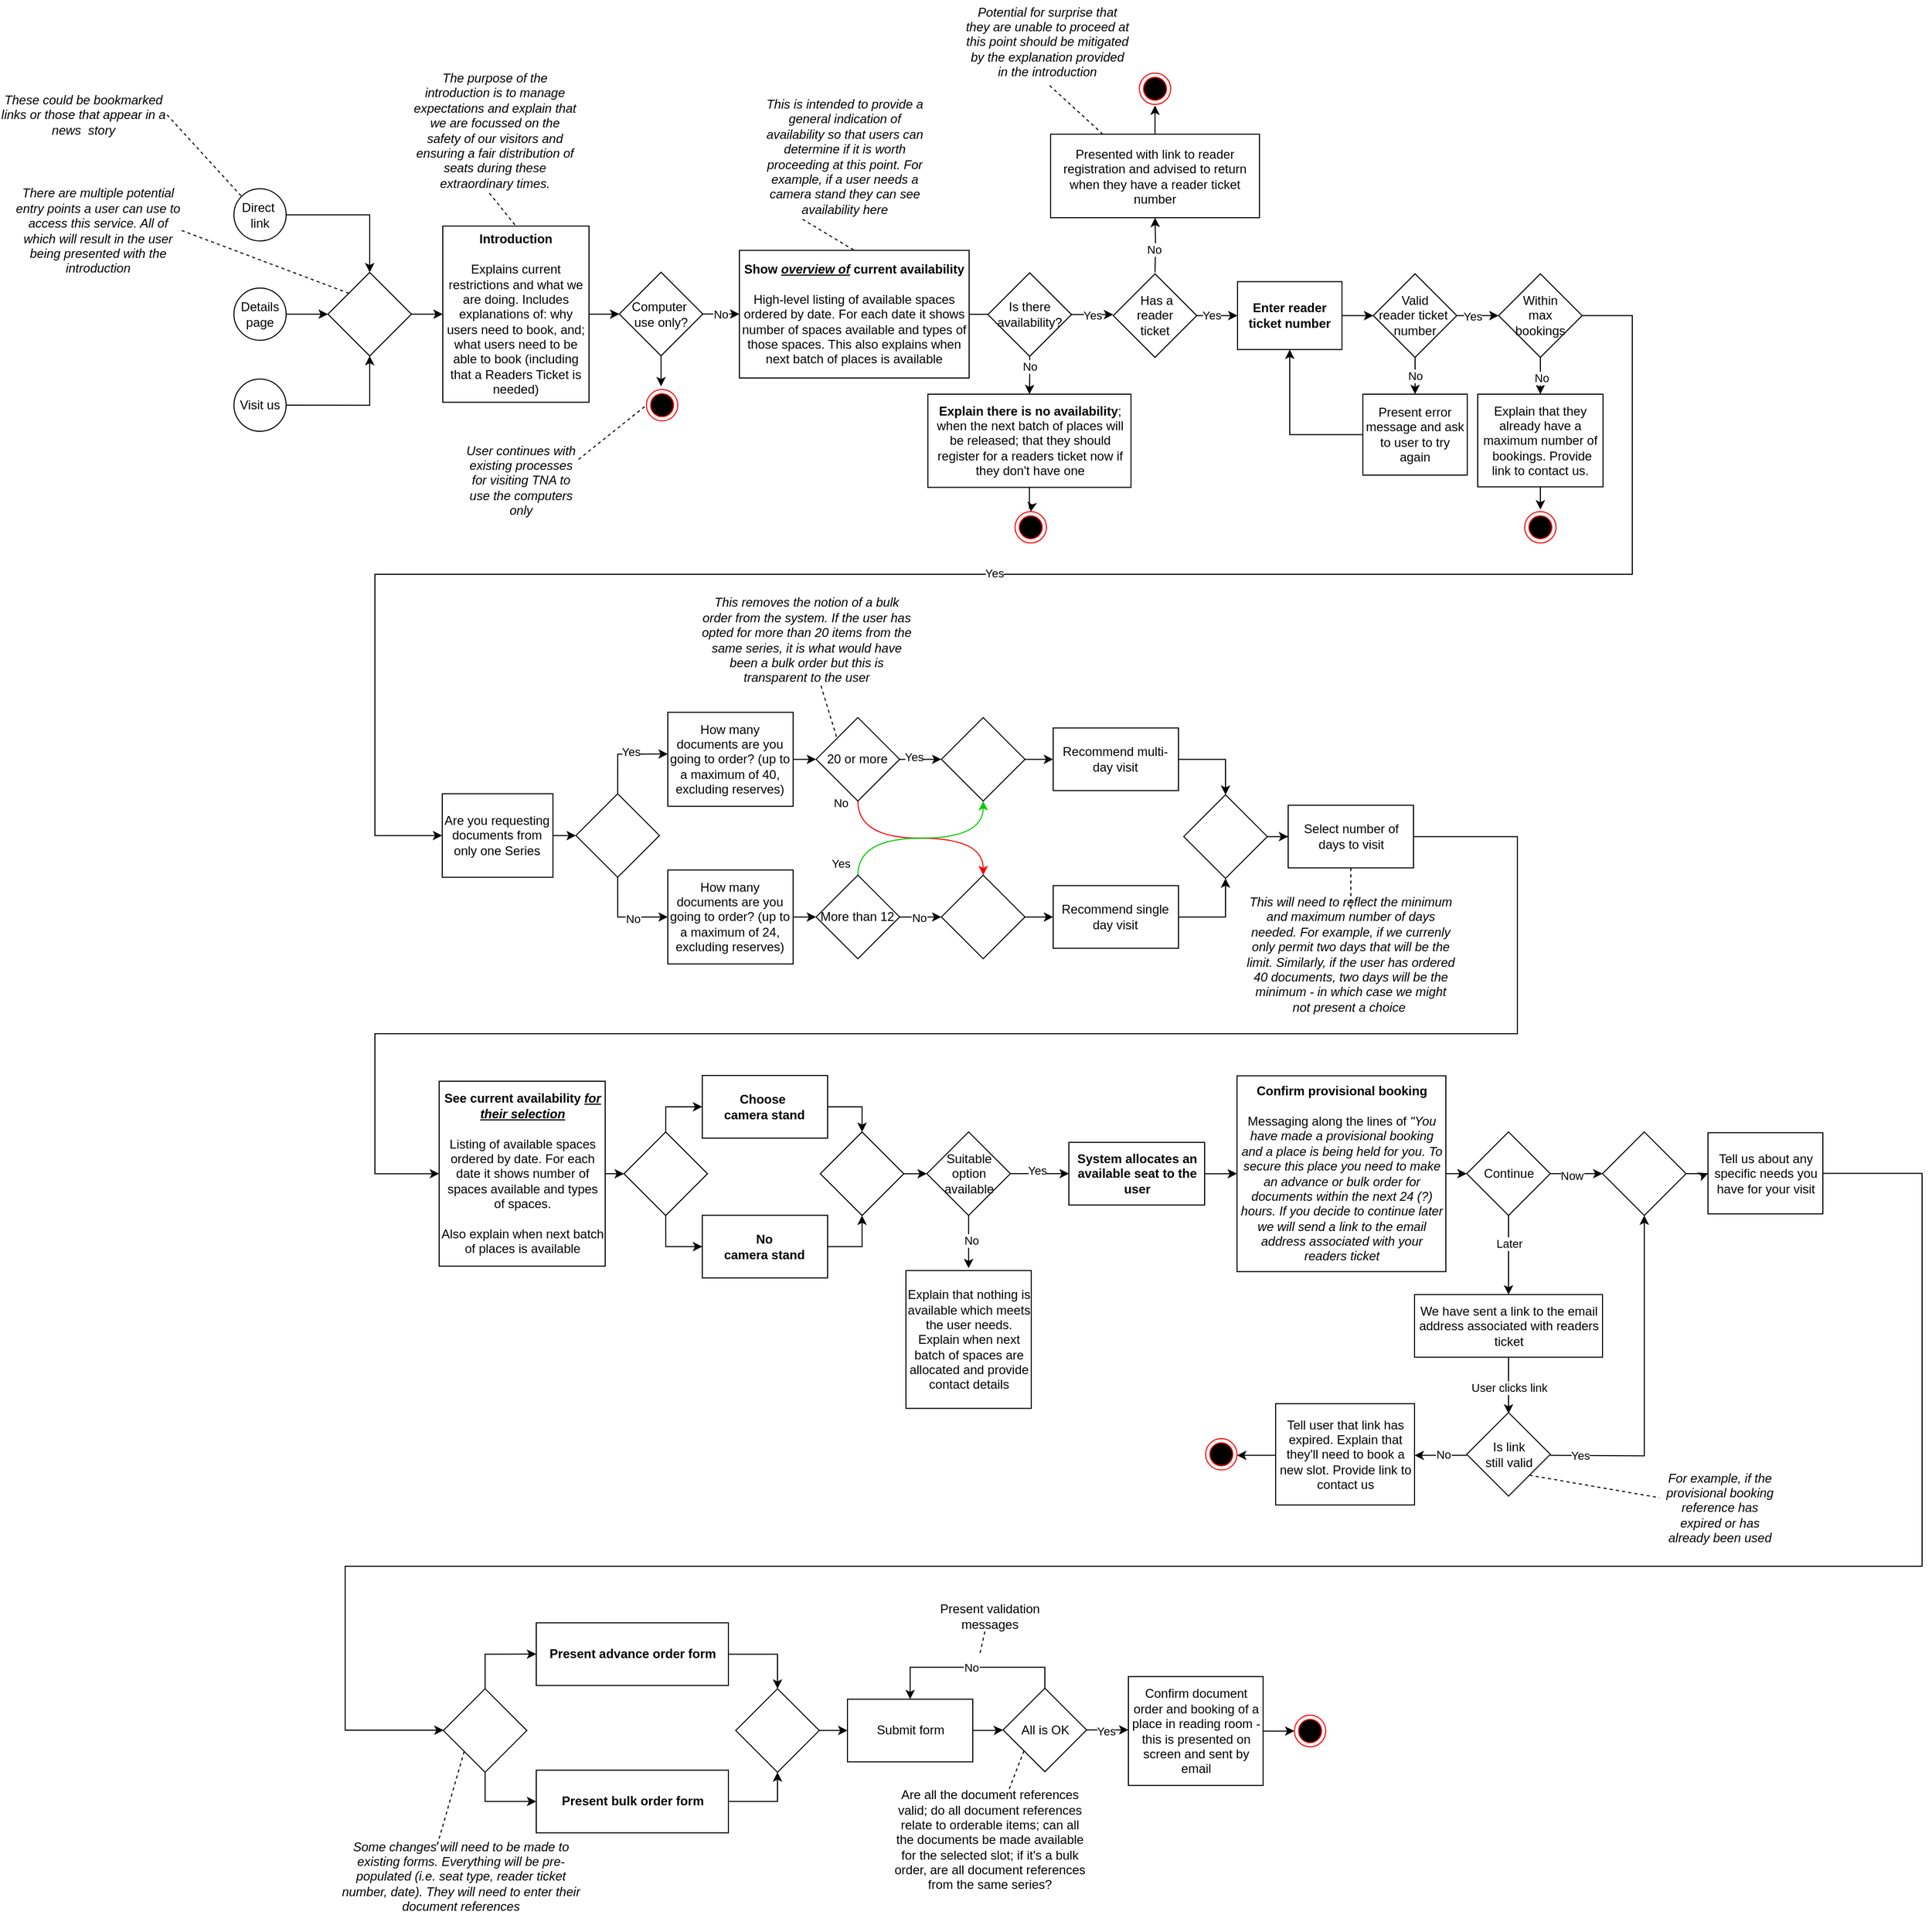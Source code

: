 <mxfile version="13.10.6" type="device"><diagram id="C5RBs43oDa-KdzZeNtuy" name="Page-1"><mxGraphModel dx="1186" dy="623" grid="1" gridSize="10" guides="1" tooltips="1" connect="1" arrows="1" fold="1" page="1" pageScale="1" pageWidth="2336" pageHeight="1654" math="0" shadow="0"><root><mxCell id="WIyWlLk6GJQsqaUBKTNV-0"/><mxCell id="WIyWlLk6GJQsqaUBKTNV-1" parent="WIyWlLk6GJQsqaUBKTNV-0"/><mxCell id="Pv4lNV5exSS6TzRHOV7--2" value="" style="edgeStyle=orthogonalEdgeStyle;rounded=0;orthogonalLoop=1;jettySize=auto;html=1;exitX=1;exitY=0.5;exitDx=0;exitDy=0;" parent="WIyWlLk6GJQsqaUBKTNV-1" source="Pv4lNV5exSS6TzRHOV7--6" target="Pv4lNV5exSS6TzRHOV7--1" edge="1"><mxGeometry relative="1" as="geometry"/></mxCell><mxCell id="9VEDXULKDJzCC7xk2Kkp-64" value="Details page" style="ellipse;whiteSpace=wrap;html=1;aspect=fixed;" parent="WIyWlLk6GJQsqaUBKTNV-1" vertex="1"><mxGeometry x="515" y="955.88" width="50" height="50" as="geometry"/></mxCell><mxCell id="9VEDXULKDJzCC7xk2Kkp-65" value="&lt;b&gt;Introduction&lt;/b&gt;&lt;br&gt;&lt;br&gt;Explains current restrictions and what we are doing. Includes explanations of: why users need to book, and; what users need to be able to book (including that a Readers Ticket is needed)" style="whiteSpace=wrap;html=1;" parent="WIyWlLk6GJQsqaUBKTNV-1" vertex="1"><mxGeometry x="715" y="896.5" width="140" height="168.75" as="geometry"/></mxCell><mxCell id="9VEDXULKDJzCC7xk2Kkp-70" value="Yes" style="edgeStyle=orthogonalEdgeStyle;rounded=0;orthogonalLoop=1;jettySize=auto;html=1;entryX=0;entryY=0.5;entryDx=0;entryDy=0;exitX=1;exitY=0.5;exitDx=0;exitDy=0;" parent="WIyWlLk6GJQsqaUBKTNV-1" source="GU-IA4SJldnI9iwnD4aR-22" edge="1"><mxGeometry relative="1" as="geometry"><mxPoint x="1323" y="981.25" as="sourcePoint"/><mxPoint x="1357" y="981.25" as="targetPoint"/></mxGeometry></mxCell><mxCell id="GU-IA4SJldnI9iwnD4aR-23" value="" style="edgeStyle=orthogonalEdgeStyle;rounded=0;orthogonalLoop=1;jettySize=auto;html=1;" parent="WIyWlLk6GJQsqaUBKTNV-1" source="9VEDXULKDJzCC7xk2Kkp-67" target="GU-IA4SJldnI9iwnD4aR-22" edge="1"><mxGeometry relative="1" as="geometry"/></mxCell><mxCell id="9VEDXULKDJzCC7xk2Kkp-67" value="&lt;b&gt;Show&amp;nbsp;&lt;i&gt;&lt;u&gt;overview of&lt;/u&gt;&lt;/i&gt;&amp;nbsp;current availability&lt;/b&gt;&lt;br&gt;&lt;br&gt;High-level listing of available spaces ordered by date. For each date it shows number of spaces available and types of those spaces. This also explains when next batch of places is available" style="whiteSpace=wrap;html=1;" parent="WIyWlLk6GJQsqaUBKTNV-1" vertex="1"><mxGeometry x="999" y="919.75" width="220" height="122.25" as="geometry"/></mxCell><mxCell id="9VEDXULKDJzCC7xk2Kkp-85" value="" style="edgeStyle=orthogonalEdgeStyle;rounded=0;orthogonalLoop=1;jettySize=auto;html=1;exitX=1;exitY=0.5;exitDx=0;exitDy=0;entryX=0;entryY=0.5;entryDx=0;entryDy=0;" parent="WIyWlLk6GJQsqaUBKTNV-1" source="9VEDXULKDJzCC7xk2Kkp-71" target="9VEDXULKDJzCC7xk2Kkp-154" edge="1"><mxGeometry relative="1" as="geometry"><mxPoint x="1576" y="881" as="targetPoint"/><Array as="points"/></mxGeometry></mxCell><mxCell id="9VEDXULKDJzCC7xk2Kkp-71" value="&lt;b&gt;Enter reader ticket number&lt;/b&gt;" style="whiteSpace=wrap;html=1;" parent="WIyWlLk6GJQsqaUBKTNV-1" vertex="1"><mxGeometry x="1476" y="949.75" width="100" height="65" as="geometry"/></mxCell><mxCell id="9VEDXULKDJzCC7xk2Kkp-83" value="" style="edgeStyle=orthogonalEdgeStyle;rounded=0;orthogonalLoop=1;jettySize=auto;html=1;" parent="WIyWlLk6GJQsqaUBKTNV-1" source="9VEDXULKDJzCC7xk2Kkp-78" target="9VEDXULKDJzCC7xk2Kkp-71" edge="1"><mxGeometry relative="1" as="geometry"/></mxCell><mxCell id="9VEDXULKDJzCC7xk2Kkp-90" value="Yes" style="edgeLabel;html=1;align=center;verticalAlign=middle;resizable=0;points=[];" parent="9VEDXULKDJzCC7xk2Kkp-83" vertex="1" connectable="0"><mxGeometry x="-0.335" y="1" relative="1" as="geometry"><mxPoint as="offset"/></mxGeometry></mxCell><mxCell id="9VEDXULKDJzCC7xk2Kkp-137" style="edgeStyle=orthogonalEdgeStyle;rounded=0;orthogonalLoop=1;jettySize=auto;html=1;" parent="WIyWlLk6GJQsqaUBKTNV-1" target="9VEDXULKDJzCC7xk2Kkp-80" edge="1"><mxGeometry relative="1" as="geometry"><mxPoint x="1397" y="941" as="sourcePoint"/></mxGeometry></mxCell><mxCell id="9VEDXULKDJzCC7xk2Kkp-161" value="No" style="edgeLabel;html=1;align=center;verticalAlign=middle;resizable=0;points=[];" parent="9VEDXULKDJzCC7xk2Kkp-137" vertex="1" connectable="0"><mxGeometry x="-0.176" y="2" relative="1" as="geometry"><mxPoint as="offset"/></mxGeometry></mxCell><mxCell id="9VEDXULKDJzCC7xk2Kkp-78" value="&amp;nbsp;Has a &lt;br&gt;reader &lt;br&gt;ticket" style="rhombus;whiteSpace=wrap;html=1;" parent="WIyWlLk6GJQsqaUBKTNV-1" vertex="1"><mxGeometry x="1357" y="942.25" width="80" height="80" as="geometry"/></mxCell><mxCell id="9VEDXULKDJzCC7xk2Kkp-139" value="" style="edgeStyle=orthogonalEdgeStyle;rounded=0;orthogonalLoop=1;jettySize=auto;html=1;" parent="WIyWlLk6GJQsqaUBKTNV-1" source="9VEDXULKDJzCC7xk2Kkp-80" edge="1"><mxGeometry relative="1" as="geometry"><mxPoint x="1397" y="781" as="targetPoint"/></mxGeometry></mxCell><mxCell id="9VEDXULKDJzCC7xk2Kkp-80" value="Presented with link to reader registration and advised to return when they have a reader ticket number" style="whiteSpace=wrap;html=1;" parent="WIyWlLk6GJQsqaUBKTNV-1" vertex="1"><mxGeometry x="1297" y="808.5" width="200" height="80" as="geometry"/></mxCell><mxCell id="9VEDXULKDJzCC7xk2Kkp-92" value="" style="edgeStyle=orthogonalEdgeStyle;rounded=0;orthogonalLoop=1;jettySize=auto;html=1;" parent="WIyWlLk6GJQsqaUBKTNV-1" source="9VEDXULKDJzCC7xk2Kkp-84" target="9VEDXULKDJzCC7xk2Kkp-91" edge="1"><mxGeometry relative="1" as="geometry"/></mxCell><mxCell id="9VEDXULKDJzCC7xk2Kkp-84" value="&lt;b&gt;Confirm provisional booking&lt;/b&gt;&lt;br&gt;&lt;br&gt;Messaging along the lines of&amp;nbsp;&lt;i&gt;&quot;You have made a provisional booking and a place is being held for you. To secure this place you need to make an advance or bulk order for documents within the next 24 (?) hours. If you decide to continue later we will send a link to the email address associated with your readers ticket&lt;br&gt;&lt;/i&gt;" style="whiteSpace=wrap;html=1;" parent="WIyWlLk6GJQsqaUBKTNV-1" vertex="1"><mxGeometry x="1475.5" y="1710.31" width="200" height="187.5" as="geometry"/></mxCell><mxCell id="9VEDXULKDJzCC7xk2Kkp-94" value="" style="edgeStyle=orthogonalEdgeStyle;rounded=0;orthogonalLoop=1;jettySize=auto;html=1;" parent="WIyWlLk6GJQsqaUBKTNV-1" source="9VEDXULKDJzCC7xk2Kkp-91" target="9VEDXULKDJzCC7xk2Kkp-93" edge="1"><mxGeometry relative="1" as="geometry"/></mxCell><mxCell id="9VEDXULKDJzCC7xk2Kkp-95" value="Later" style="edgeLabel;html=1;align=center;verticalAlign=middle;resizable=0;points=[];" parent="9VEDXULKDJzCC7xk2Kkp-94" vertex="1" connectable="0"><mxGeometry x="-0.296" y="3" relative="1" as="geometry"><mxPoint x="-3" as="offset"/></mxGeometry></mxCell><mxCell id="9VEDXULKDJzCC7xk2Kkp-116" value="" style="edgeStyle=orthogonalEdgeStyle;rounded=0;orthogonalLoop=1;jettySize=auto;html=1;" parent="WIyWlLk6GJQsqaUBKTNV-1" source="9VEDXULKDJzCC7xk2Kkp-91" target="9VEDXULKDJzCC7xk2Kkp-115" edge="1"><mxGeometry relative="1" as="geometry"/></mxCell><mxCell id="9VEDXULKDJzCC7xk2Kkp-117" value="Now" style="edgeLabel;html=1;align=center;verticalAlign=middle;resizable=0;points=[];" parent="9VEDXULKDJzCC7xk2Kkp-116" vertex="1" connectable="0"><mxGeometry x="-0.347" y="-2" relative="1" as="geometry"><mxPoint x="4" y="-0.25" as="offset"/></mxGeometry></mxCell><mxCell id="9VEDXULKDJzCC7xk2Kkp-91" value="Continue" style="rhombus;whiteSpace=wrap;html=1;" parent="WIyWlLk6GJQsqaUBKTNV-1" vertex="1"><mxGeometry x="1695.5" y="1764.06" width="80" height="80" as="geometry"/></mxCell><mxCell id="9VEDXULKDJzCC7xk2Kkp-120" value="" style="edgeStyle=orthogonalEdgeStyle;rounded=0;orthogonalLoop=1;jettySize=auto;html=1;entryX=0.5;entryY=0;entryDx=0;entryDy=0;" parent="WIyWlLk6GJQsqaUBKTNV-1" source="9VEDXULKDJzCC7xk2Kkp-93" edge="1"><mxGeometry relative="1" as="geometry"><mxPoint x="1735.5" y="2033.81" as="targetPoint"/></mxGeometry></mxCell><mxCell id="GU-IA4SJldnI9iwnD4aR-41" value="User clicks link" style="edgeLabel;html=1;align=center;verticalAlign=middle;resizable=0;points=[];" parent="9VEDXULKDJzCC7xk2Kkp-120" vertex="1" connectable="0"><mxGeometry x="0.074" relative="1" as="geometry"><mxPoint as="offset"/></mxGeometry></mxCell><mxCell id="9VEDXULKDJzCC7xk2Kkp-93" value="We have sent a link to the email address associated with readers ticket" style="whiteSpace=wrap;html=1;" parent="WIyWlLk6GJQsqaUBKTNV-1" vertex="1"><mxGeometry x="1645.5" y="1919.81" width="180" height="60" as="geometry"/></mxCell><mxCell id="GEuXn63APs-7WUl8CCiL-47" value="" style="edgeStyle=orthogonalEdgeStyle;rounded=0;orthogonalLoop=1;jettySize=auto;html=1;" parent="WIyWlLk6GJQsqaUBKTNV-1" source="9VEDXULKDJzCC7xk2Kkp-98" target="GEuXn63APs-7WUl8CCiL-46" edge="1"><mxGeometry relative="1" as="geometry"/></mxCell><mxCell id="9VEDXULKDJzCC7xk2Kkp-98" value="&lt;b&gt;Present advance order form&lt;/b&gt;" style="whiteSpace=wrap;html=1;" parent="WIyWlLk6GJQsqaUBKTNV-1" vertex="1"><mxGeometry x="804.5" y="2234.18" width="184" height="60" as="geometry"/></mxCell><mxCell id="9VEDXULKDJzCC7xk2Kkp-108" value="" style="edgeStyle=orthogonalEdgeStyle;rounded=0;orthogonalLoop=1;jettySize=auto;html=1;" parent="WIyWlLk6GJQsqaUBKTNV-1" source="9VEDXULKDJzCC7xk2Kkp-105" target="9VEDXULKDJzCC7xk2Kkp-107" edge="1"><mxGeometry relative="1" as="geometry"/></mxCell><mxCell id="9VEDXULKDJzCC7xk2Kkp-109" value="No" style="edgeLabel;html=1;align=center;verticalAlign=middle;resizable=0;points=[];" parent="9VEDXULKDJzCC7xk2Kkp-108" vertex="1" connectable="0"><mxGeometry x="-0.075" y="-1" relative="1" as="geometry"><mxPoint as="offset"/></mxGeometry></mxCell><mxCell id="GEuXn63APs-7WUl8CCiL-1" value="" style="edgeStyle=orthogonalEdgeStyle;rounded=0;orthogonalLoop=1;jettySize=auto;html=1;entryX=0;entryY=0.5;entryDx=0;entryDy=0;" parent="WIyWlLk6GJQsqaUBKTNV-1" source="9VEDXULKDJzCC7xk2Kkp-105" target="2PB9xl4Rh8aiY69Sa4ey-4" edge="1"><mxGeometry relative="1" as="geometry"><mxPoint x="604" y="1360" as="targetPoint"/><Array as="points"><mxPoint x="1854" y="982"/><mxPoint x="1854" y="1230"/><mxPoint x="650" y="1230"/><mxPoint x="650" y="1480"/></Array></mxGeometry></mxCell><mxCell id="GEuXn63APs-7WUl8CCiL-2" value="Yes" style="edgeLabel;html=1;align=center;verticalAlign=middle;resizable=0;points=[];" parent="GEuXn63APs-7WUl8CCiL-1" vertex="1" connectable="0"><mxGeometry y="-1" relative="1" as="geometry"><mxPoint as="offset"/></mxGeometry></mxCell><mxCell id="9VEDXULKDJzCC7xk2Kkp-105" value="Within&lt;br&gt;max&lt;br&gt;bookings" style="rhombus;whiteSpace=wrap;html=1;" parent="WIyWlLk6GJQsqaUBKTNV-1" vertex="1"><mxGeometry x="1726" y="942.25" width="80" height="80" as="geometry"/></mxCell><mxCell id="9VEDXULKDJzCC7xk2Kkp-141" value="" style="edgeStyle=orthogonalEdgeStyle;rounded=0;orthogonalLoop=1;jettySize=auto;html=1;" parent="WIyWlLk6GJQsqaUBKTNV-1" source="9VEDXULKDJzCC7xk2Kkp-107" edge="1"><mxGeometry relative="1" as="geometry"><mxPoint x="1766" y="1168" as="targetPoint"/></mxGeometry></mxCell><mxCell id="9VEDXULKDJzCC7xk2Kkp-107" value="Explain that they already have a maximum number of &amp;nbsp;bookings. Provide link to contact us." style="whiteSpace=wrap;html=1;" parent="WIyWlLk6GJQsqaUBKTNV-1" vertex="1"><mxGeometry x="1706" y="1057.5" width="120" height="88.75" as="geometry"/></mxCell><mxCell id="9VEDXULKDJzCC7xk2Kkp-111" value="Some changes will need to be made to existing forms. Everything will be pre-populated (i.e. seat type, reader ticket number, date). They will need to enter their document references" style="text;html=1;strokeColor=none;fillColor=none;align=center;verticalAlign=middle;whiteSpace=wrap;rounded=0;fontStyle=2" parent="WIyWlLk6GJQsqaUBKTNV-1" vertex="1"><mxGeometry x="616" y="2450" width="233" height="53.19" as="geometry"/></mxCell><mxCell id="GEuXn63APs-7WUl8CCiL-39" value="" style="edgeStyle=orthogonalEdgeStyle;rounded=0;orthogonalLoop=1;jettySize=auto;html=1;exitX=1;exitY=0.5;exitDx=0;exitDy=0;" parent="WIyWlLk6GJQsqaUBKTNV-1" source="9VEDXULKDJzCC7xk2Kkp-115" target="V4-3YmDcJHGp5NwwTPGD-53" edge="1"><mxGeometry relative="1" as="geometry"><mxPoint x="1896.5" y="1710" as="targetPoint"/></mxGeometry></mxCell><mxCell id="9VEDXULKDJzCC7xk2Kkp-115" value="" style="rhombus;whiteSpace=wrap;html=1;" parent="WIyWlLk6GJQsqaUBKTNV-1" vertex="1"><mxGeometry x="1825.5" y="1764.06" width="80" height="80" as="geometry"/></mxCell><mxCell id="9VEDXULKDJzCC7xk2Kkp-124" value="" style="edgeStyle=orthogonalEdgeStyle;rounded=0;orthogonalLoop=1;jettySize=auto;html=1;" parent="WIyWlLk6GJQsqaUBKTNV-1" edge="1"><mxGeometry relative="1" as="geometry"><mxPoint x="1695.5" y="2073.81" as="sourcePoint"/><mxPoint x="1645.5" y="2073.81" as="targetPoint"/></mxGeometry></mxCell><mxCell id="9VEDXULKDJzCC7xk2Kkp-127" value="No" style="edgeLabel;html=1;align=center;verticalAlign=middle;resizable=0;points=[];" parent="9VEDXULKDJzCC7xk2Kkp-124" vertex="1" connectable="0"><mxGeometry x="-0.104" y="-1" relative="1" as="geometry"><mxPoint as="offset"/></mxGeometry></mxCell><mxCell id="9VEDXULKDJzCC7xk2Kkp-126" value="" style="edgeStyle=orthogonalEdgeStyle;rounded=0;orthogonalLoop=1;jettySize=auto;html=1;" parent="WIyWlLk6GJQsqaUBKTNV-1" target="9VEDXULKDJzCC7xk2Kkp-115" edge="1"><mxGeometry relative="1" as="geometry"><mxPoint x="1895.5" y="1977.81" as="targetPoint"/><mxPoint x="1775.477" y="2073.787" as="sourcePoint"/></mxGeometry></mxCell><mxCell id="9VEDXULKDJzCC7xk2Kkp-128" value="Yes" style="edgeLabel;html=1;align=center;verticalAlign=middle;resizable=0;points=[];" parent="9VEDXULKDJzCC7xk2Kkp-126" vertex="1" connectable="0"><mxGeometry x="-0.823" relative="1" as="geometry"><mxPoint as="offset"/></mxGeometry></mxCell><mxCell id="9VEDXULKDJzCC7xk2Kkp-121" value="Is link&lt;br&gt;still valid" style="rhombus;whiteSpace=wrap;html=1;" parent="WIyWlLk6GJQsqaUBKTNV-1" vertex="1"><mxGeometry x="1695.5" y="2032.81" width="80" height="80" as="geometry"/></mxCell><mxCell id="9VEDXULKDJzCC7xk2Kkp-143" value="" style="edgeStyle=orthogonalEdgeStyle;rounded=0;orthogonalLoop=1;jettySize=auto;html=1;entryX=1;entryY=0.5;entryDx=0;entryDy=0;" parent="WIyWlLk6GJQsqaUBKTNV-1" edge="1"><mxGeometry relative="1" as="geometry"><mxPoint x="1475.5" y="2073.81" as="targetPoint"/><mxPoint x="1512.5" y="2073.787" as="sourcePoint"/></mxGeometry></mxCell><mxCell id="9VEDXULKDJzCC7xk2Kkp-123" value="Tell user that link has expired. Explain that they'll need to book a new slot. Provide link to contact us" style="whiteSpace=wrap;html=1;" parent="WIyWlLk6GJQsqaUBKTNV-1" vertex="1"><mxGeometry x="1512.5" y="2024.31" width="133" height="97" as="geometry"/></mxCell><mxCell id="9VEDXULKDJzCC7xk2Kkp-130" value="The purpose of the introduction is to manage expectations and explain that we are focussed on the safety of our visitors and ensuring a fair distribution of seats during these extraordinary times." style="text;html=1;strokeColor=none;fillColor=none;align=center;verticalAlign=middle;whiteSpace=wrap;rounded=0;fontStyle=2" parent="WIyWlLk6GJQsqaUBKTNV-1" vertex="1"><mxGeometry x="685" y="760" width="160" height="90" as="geometry"/></mxCell><mxCell id="9VEDXULKDJzCC7xk2Kkp-133" value="" style="endArrow=none;dashed=1;html=1;exitX=0.466;exitY=1.166;exitDx=0;exitDy=0;exitPerimeter=0;entryX=0.5;entryY=0;entryDx=0;entryDy=0;" parent="WIyWlLk6GJQsqaUBKTNV-1" source="9VEDXULKDJzCC7xk2Kkp-130" target="9VEDXULKDJzCC7xk2Kkp-65" edge="1"><mxGeometry width="50" height="50" relative="1" as="geometry"><mxPoint x="1212" y="1050" as="sourcePoint"/><mxPoint x="1262" y="1000" as="targetPoint"/></mxGeometry></mxCell><mxCell id="9VEDXULKDJzCC7xk2Kkp-138" value="" style="ellipse;html=1;shape=endState;fillColor=#000000;strokeColor=#ff0000;align=left;" parent="WIyWlLk6GJQsqaUBKTNV-1" vertex="1"><mxGeometry x="1382" y="750" width="30" height="30" as="geometry"/></mxCell><mxCell id="9VEDXULKDJzCC7xk2Kkp-140" value="" style="ellipse;html=1;shape=endState;fillColor=#000000;strokeColor=#ff0000;align=left;" parent="WIyWlLk6GJQsqaUBKTNV-1" vertex="1"><mxGeometry x="1751" y="1170" width="30" height="30" as="geometry"/></mxCell><mxCell id="9VEDXULKDJzCC7xk2Kkp-144" value="" style="ellipse;html=1;shape=endState;fillColor=#000000;strokeColor=#ff0000;align=left;" parent="WIyWlLk6GJQsqaUBKTNV-1" vertex="1"><mxGeometry x="1445.5" y="2057.81" width="30" height="30" as="geometry"/></mxCell><mxCell id="9VEDXULKDJzCC7xk2Kkp-163" value="" style="edgeStyle=orthogonalEdgeStyle;rounded=0;orthogonalLoop=1;jettySize=auto;html=1;exitX=1;exitY=0.5;exitDx=0;exitDy=0;" parent="WIyWlLk6GJQsqaUBKTNV-1" source="GU-IA4SJldnI9iwnD4aR-11" edge="1"><mxGeometry relative="1" as="geometry"><mxPoint x="1344.45" y="2338.71" as="sourcePoint"/><mxPoint x="1371.544" y="2336.704" as="targetPoint"/></mxGeometry></mxCell><mxCell id="GU-IA4SJldnI9iwnD4aR-18" value="Yes" style="edgeLabel;html=1;align=center;verticalAlign=middle;resizable=0;points=[];" parent="9VEDXULKDJzCC7xk2Kkp-163" vertex="1" connectable="0"><mxGeometry x="-0.105" y="-1" relative="1" as="geometry"><mxPoint as="offset"/></mxGeometry></mxCell><mxCell id="9VEDXULKDJzCC7xk2Kkp-153" value="" style="edgeStyle=orthogonalEdgeStyle;rounded=0;orthogonalLoop=1;jettySize=auto;html=1;" parent="WIyWlLk6GJQsqaUBKTNV-1" source="9VEDXULKDJzCC7xk2Kkp-150" target="9VEDXULKDJzCC7xk2Kkp-152" edge="1"><mxGeometry relative="1" as="geometry"/></mxCell><mxCell id="9VEDXULKDJzCC7xk2Kkp-150" value="Confirm document order and booking of a place in reading room - this is presented on screen and sent by email" style="whiteSpace=wrap;html=1;" parent="WIyWlLk6GJQsqaUBKTNV-1" vertex="1"><mxGeometry x="1371.5" y="2285.66" width="129" height="104.25" as="geometry"/></mxCell><mxCell id="9VEDXULKDJzCC7xk2Kkp-152" value="" style="ellipse;html=1;shape=endState;fillColor=#000000;strokeColor=#ff0000;align=left;" parent="WIyWlLk6GJQsqaUBKTNV-1" vertex="1"><mxGeometry x="1530.5" y="2322.62" width="30" height="30.34" as="geometry"/></mxCell><mxCell id="9VEDXULKDJzCC7xk2Kkp-155" value="" style="edgeStyle=orthogonalEdgeStyle;rounded=0;orthogonalLoop=1;jettySize=auto;html=1;" parent="WIyWlLk6GJQsqaUBKTNV-1" source="9VEDXULKDJzCC7xk2Kkp-154" target="9VEDXULKDJzCC7xk2Kkp-105" edge="1"><mxGeometry relative="1" as="geometry"/></mxCell><mxCell id="9VEDXULKDJzCC7xk2Kkp-156" value="Yes" style="edgeLabel;html=1;align=center;verticalAlign=middle;resizable=0;points=[];" parent="9VEDXULKDJzCC7xk2Kkp-155" vertex="1" connectable="0"><mxGeometry x="0.853" relative="1" as="geometry"><mxPoint x="-21.84" as="offset"/></mxGeometry></mxCell><mxCell id="9VEDXULKDJzCC7xk2Kkp-158" value="No" style="edgeStyle=orthogonalEdgeStyle;rounded=0;orthogonalLoop=1;jettySize=auto;html=1;" parent="WIyWlLk6GJQsqaUBKTNV-1" source="9VEDXULKDJzCC7xk2Kkp-154" target="9VEDXULKDJzCC7xk2Kkp-157" edge="1"><mxGeometry relative="1" as="geometry"/></mxCell><mxCell id="9VEDXULKDJzCC7xk2Kkp-154" value="Valid&lt;br&gt;reader ticket&amp;nbsp;&lt;br&gt;number" style="rhombus;whiteSpace=wrap;html=1;" parent="WIyWlLk6GJQsqaUBKTNV-1" vertex="1"><mxGeometry x="1606" y="942.25" width="80" height="80" as="geometry"/></mxCell><mxCell id="9VEDXULKDJzCC7xk2Kkp-160" value="" style="edgeStyle=orthogonalEdgeStyle;rounded=0;orthogonalLoop=1;jettySize=auto;html=1;" parent="WIyWlLk6GJQsqaUBKTNV-1" source="9VEDXULKDJzCC7xk2Kkp-157" target="9VEDXULKDJzCC7xk2Kkp-71" edge="1"><mxGeometry relative="1" as="geometry"><mxPoint x="1660" y="1203.5" as="targetPoint"/></mxGeometry></mxCell><mxCell id="9VEDXULKDJzCC7xk2Kkp-157" value="Present error&lt;br&gt;message and ask to user to try again" style="whiteSpace=wrap;html=1;" parent="WIyWlLk6GJQsqaUBKTNV-1" vertex="1"><mxGeometry x="1596" y="1057.5" width="100" height="77.5" as="geometry"/></mxCell><mxCell id="GEuXn63APs-7WUl8CCiL-53" value="No" style="edgeStyle=orthogonalEdgeStyle;rounded=0;orthogonalLoop=1;jettySize=auto;html=1;entryX=0.5;entryY=0;entryDx=0;entryDy=0;exitX=0.5;exitY=0;exitDx=0;exitDy=0;" parent="WIyWlLk6GJQsqaUBKTNV-1" source="GU-IA4SJldnI9iwnD4aR-11" target="GEuXn63APs-7WUl8CCiL-49" edge="1"><mxGeometry relative="1" as="geometry"><mxPoint x="1291.5" y="2206.79" as="targetPoint"/></mxGeometry></mxCell><mxCell id="GU-IA4SJldnI9iwnD4aR-11" value="All is OK" style="rhombus;whiteSpace=wrap;html=1;" parent="WIyWlLk6GJQsqaUBKTNV-1" vertex="1"><mxGeometry x="1251.5" y="2296.79" width="80" height="80" as="geometry"/></mxCell><mxCell id="GU-IA4SJldnI9iwnD4aR-15" value="Present validation messages" style="text;html=1;strokeColor=none;fillColor=none;align=center;verticalAlign=middle;whiteSpace=wrap;rounded=0;" parent="WIyWlLk6GJQsqaUBKTNV-1" vertex="1"><mxGeometry x="1173.5" y="2213.87" width="130" height="27.5" as="geometry"/></mxCell><mxCell id="GU-IA4SJldnI9iwnD4aR-17" value="" style="endArrow=none;dashed=1;html=1;entryX=0.5;entryY=1;entryDx=0;entryDy=0;" parent="WIyWlLk6GJQsqaUBKTNV-1" edge="1"><mxGeometry width="50" height="50" relative="1" as="geometry"><mxPoint x="1229.5" y="2263.06" as="sourcePoint"/><mxPoint x="1234.5" y="2240.56" as="targetPoint"/></mxGeometry></mxCell><mxCell id="GU-IA4SJldnI9iwnD4aR-25" value="" style="edgeStyle=orthogonalEdgeStyle;rounded=0;orthogonalLoop=1;jettySize=auto;html=1;" parent="WIyWlLk6GJQsqaUBKTNV-1" source="GU-IA4SJldnI9iwnD4aR-22" target="GU-IA4SJldnI9iwnD4aR-24" edge="1"><mxGeometry relative="1" as="geometry"/></mxCell><mxCell id="GU-IA4SJldnI9iwnD4aR-26" value="No" style="edgeLabel;html=1;align=center;verticalAlign=middle;resizable=0;points=[];" parent="GU-IA4SJldnI9iwnD4aR-25" vertex="1" connectable="0"><mxGeometry x="-0.482" relative="1" as="geometry"><mxPoint as="offset"/></mxGeometry></mxCell><mxCell id="GU-IA4SJldnI9iwnD4aR-22" value="Is there availability?" style="rhombus;whiteSpace=wrap;html=1;" parent="WIyWlLk6GJQsqaUBKTNV-1" vertex="1"><mxGeometry x="1237" y="941.25" width="80" height="80" as="geometry"/></mxCell><mxCell id="GU-IA4SJldnI9iwnD4aR-28" value="" style="edgeStyle=orthogonalEdgeStyle;rounded=0;orthogonalLoop=1;jettySize=auto;html=1;" parent="WIyWlLk6GJQsqaUBKTNV-1" source="GU-IA4SJldnI9iwnD4aR-24" edge="1"><mxGeometry relative="1" as="geometry"><mxPoint x="1278" y="1170" as="targetPoint"/></mxGeometry></mxCell><mxCell id="GU-IA4SJldnI9iwnD4aR-24" value="&lt;b&gt;Explain&amp;nbsp;there is no availability&lt;/b&gt;; when the next batch of places will be released; that they should register for a readers ticket now if they don't have one" style="whiteSpace=wrap;html=1;" parent="WIyWlLk6GJQsqaUBKTNV-1" vertex="1"><mxGeometry x="1179.5" y="1057.5" width="194.5" height="89.25" as="geometry"/></mxCell><mxCell id="GU-IA4SJldnI9iwnD4aR-29" value="" style="ellipse;html=1;shape=endState;fillColor=#000000;strokeColor=#ff0000;align=left;" parent="WIyWlLk6GJQsqaUBKTNV-1" vertex="1"><mxGeometry x="1263" y="1170" width="30" height="30" as="geometry"/></mxCell><mxCell id="GU-IA4SJldnI9iwnD4aR-37" value="For example, if the provisional booking reference has expired or has already been used" style="text;html=1;strokeColor=none;fillColor=none;align=center;verticalAlign=middle;whiteSpace=wrap;rounded=0;fontStyle=2" parent="WIyWlLk6GJQsqaUBKTNV-1" vertex="1"><mxGeometry x="1880" y="2087.81" width="116" height="73.25" as="geometry"/></mxCell><mxCell id="GU-IA4SJldnI9iwnD4aR-38" value="" style="endArrow=none;dashed=1;html=1;exitX=1;exitY=1;exitDx=0;exitDy=0;" parent="WIyWlLk6GJQsqaUBKTNV-1" source="9VEDXULKDJzCC7xk2Kkp-121" target="GU-IA4SJldnI9iwnD4aR-37" edge="1"><mxGeometry width="50" height="50" relative="1" as="geometry"><mxPoint x="1774.5" y="2289.93" as="sourcePoint"/><mxPoint x="1802.5" y="2121.31" as="targetPoint"/></mxGeometry></mxCell><mxCell id="GU-IA4SJldnI9iwnD4aR-39" value="" style="shape=image;html=1;verticalAlign=top;verticalLabelPosition=bottom;labelBackgroundColor=#ffffff;imageAspect=0;aspect=fixed;image=https://cdn0.iconfinder.com/data/icons/iconoteka-stroke/24/iconoteka_hourglass_start_b_s-128.png" parent="WIyWlLk6GJQsqaUBKTNV-1" vertex="1"><mxGeometry x="1707.5" y="2018.81" width="18" height="18" as="geometry"/></mxCell><mxCell id="GEuXn63APs-7WUl8CCiL-16" value="&lt;b&gt;See&amp;nbsp;current availability &lt;i&gt;&lt;u&gt;for their selection&lt;/u&gt;&lt;/i&gt;&lt;/b&gt;&lt;br&gt;&lt;br&gt;Listing of available spaces ordered by date. For each date it shows number of spaces available and types of spaces.&lt;br&gt;&lt;br&gt;Also explain when next batch of places is available" style="whiteSpace=wrap;html=1;" parent="WIyWlLk6GJQsqaUBKTNV-1" vertex="1"><mxGeometry x="711.5" y="1715.5" width="159" height="177.12" as="geometry"/></mxCell><mxCell id="GEuXn63APs-7WUl8CCiL-30" value="" style="edgeStyle=orthogonalEdgeStyle;rounded=0;orthogonalLoop=1;jettySize=auto;html=1;" parent="WIyWlLk6GJQsqaUBKTNV-1" source="GEuXn63APs-7WUl8CCiL-25" edge="1"><mxGeometry relative="1" as="geometry"><mxPoint x="1218.5" y="1894.56" as="targetPoint"/></mxGeometry></mxCell><mxCell id="GEuXn63APs-7WUl8CCiL-33" value="No" style="edgeLabel;html=1;align=center;verticalAlign=middle;resizable=0;points=[];" parent="GEuXn63APs-7WUl8CCiL-30" vertex="1" connectable="0"><mxGeometry x="-0.099" y="2" relative="1" as="geometry"><mxPoint y="1" as="offset"/></mxGeometry></mxCell><mxCell id="GEuXn63APs-7WUl8CCiL-34" value="" style="edgeStyle=orthogonalEdgeStyle;rounded=0;orthogonalLoop=1;jettySize=auto;html=1;entryX=0;entryY=0.5;entryDx=0;entryDy=0;" parent="WIyWlLk6GJQsqaUBKTNV-1" source="GEuXn63APs-7WUl8CCiL-25" target="25yV1s12fby_KnbW7S0K-9" edge="1"><mxGeometry relative="1" as="geometry"><mxPoint x="1314.5" y="1804" as="targetPoint"/></mxGeometry></mxCell><mxCell id="GEuXn63APs-7WUl8CCiL-35" value="Yes" style="edgeLabel;html=1;align=center;verticalAlign=middle;resizable=0;points=[];" parent="GEuXn63APs-7WUl8CCiL-34" vertex="1" connectable="0"><mxGeometry x="-0.11" y="3" relative="1" as="geometry"><mxPoint as="offset"/></mxGeometry></mxCell><mxCell id="GEuXn63APs-7WUl8CCiL-25" value="Suitable option available" style="rhombus;whiteSpace=wrap;html=1;" parent="WIyWlLk6GJQsqaUBKTNV-1" vertex="1"><mxGeometry x="1178.5" y="1764.055" width="80" height="80" as="geometry"/></mxCell><mxCell id="GEuXn63APs-7WUl8CCiL-32" value="Explain that nothing is available which meets the user needs. Explain when next batch of spaces are allocated and provide contact details" style="whiteSpace=wrap;html=1;" parent="WIyWlLk6GJQsqaUBKTNV-1" vertex="1"><mxGeometry x="1158.5" y="1896.81" width="120" height="132" as="geometry"/></mxCell><mxCell id="GEuXn63APs-7WUl8CCiL-44" value="" style="edgeStyle=orthogonalEdgeStyle;rounded=0;orthogonalLoop=1;jettySize=auto;html=1;exitX=0.5;exitY=1;exitDx=0;exitDy=0;entryX=0;entryY=0.5;entryDx=0;entryDy=0;" parent="WIyWlLk6GJQsqaUBKTNV-1" source="GEuXn63APs-7WUl8CCiL-38" target="GEuXn63APs-7WUl8CCiL-42" edge="1"><mxGeometry relative="1" as="geometry"><mxPoint x="755.5" y="2467.31" as="targetPoint"/></mxGeometry></mxCell><mxCell id="GEuXn63APs-7WUl8CCiL-45" value="" style="edgeStyle=orthogonalEdgeStyle;rounded=0;orthogonalLoop=1;jettySize=auto;html=1;entryX=0;entryY=0.5;entryDx=0;entryDy=0;exitX=0.5;exitY=0;exitDx=0;exitDy=0;" parent="WIyWlLk6GJQsqaUBKTNV-1" source="GEuXn63APs-7WUl8CCiL-38" target="9VEDXULKDJzCC7xk2Kkp-98" edge="1"><mxGeometry relative="1" as="geometry"/></mxCell><mxCell id="GEuXn63APs-7WUl8CCiL-38" value="" style="rhombus;whiteSpace=wrap;html=1;" parent="WIyWlLk6GJQsqaUBKTNV-1" vertex="1"><mxGeometry x="715.5" y="2297.31" width="80" height="80" as="geometry"/></mxCell><mxCell id="GEuXn63APs-7WUl8CCiL-48" value="" style="edgeStyle=orthogonalEdgeStyle;rounded=0;orthogonalLoop=1;jettySize=auto;html=1;entryX=0.5;entryY=1;entryDx=0;entryDy=0;" parent="WIyWlLk6GJQsqaUBKTNV-1" source="GEuXn63APs-7WUl8CCiL-42" target="GEuXn63APs-7WUl8CCiL-46" edge="1"><mxGeometry relative="1" as="geometry"/></mxCell><mxCell id="GEuXn63APs-7WUl8CCiL-42" value="&lt;b&gt;Present bulk order form&lt;/b&gt;" style="whiteSpace=wrap;html=1;" parent="WIyWlLk6GJQsqaUBKTNV-1" vertex="1"><mxGeometry x="804.5" y="2375.3" width="184" height="60" as="geometry"/></mxCell><mxCell id="GEuXn63APs-7WUl8CCiL-50" value="" style="edgeStyle=orthogonalEdgeStyle;rounded=0;orthogonalLoop=1;jettySize=auto;html=1;" parent="WIyWlLk6GJQsqaUBKTNV-1" source="GEuXn63APs-7WUl8CCiL-46" target="GEuXn63APs-7WUl8CCiL-49" edge="1"><mxGeometry relative="1" as="geometry"/></mxCell><mxCell id="GEuXn63APs-7WUl8CCiL-46" value="" style="rhombus;whiteSpace=wrap;html=1;" parent="WIyWlLk6GJQsqaUBKTNV-1" vertex="1"><mxGeometry x="995.5" y="2297.31" width="80" height="80" as="geometry"/></mxCell><mxCell id="GEuXn63APs-7WUl8CCiL-51" value="" style="edgeStyle=orthogonalEdgeStyle;rounded=0;orthogonalLoop=1;jettySize=auto;html=1;" parent="WIyWlLk6GJQsqaUBKTNV-1" source="GEuXn63APs-7WUl8CCiL-49" target="GU-IA4SJldnI9iwnD4aR-11" edge="1"><mxGeometry relative="1" as="geometry"/></mxCell><mxCell id="GEuXn63APs-7WUl8CCiL-49" value="Submit form" style="whiteSpace=wrap;html=1;" parent="WIyWlLk6GJQsqaUBKTNV-1" vertex="1"><mxGeometry x="1102.5" y="2307.31" width="120" height="60" as="geometry"/></mxCell><mxCell id="V4-3YmDcJHGp5NwwTPGD-0" value="Are all the document references valid; do all document references relate to orderable items; can all the documents be made available for the selected slot; if it's a bulk order, are all document references from the same series?" style="text;html=1;strokeColor=none;fillColor=none;align=center;verticalAlign=middle;whiteSpace=wrap;rounded=0;" parent="WIyWlLk6GJQsqaUBKTNV-1" vertex="1"><mxGeometry x="1145.5" y="2393.25" width="186" height="97.93" as="geometry"/></mxCell><mxCell id="V4-3YmDcJHGp5NwwTPGD-1" value="" style="endArrow=none;dashed=1;html=1;entryX=0;entryY=1;entryDx=0;entryDy=0;" parent="WIyWlLk6GJQsqaUBKTNV-1" source="V4-3YmDcJHGp5NwwTPGD-0" target="GU-IA4SJldnI9iwnD4aR-11" edge="1"><mxGeometry width="50" height="50" relative="1" as="geometry"><mxPoint x="1239.5" y="2273.06" as="sourcePoint"/><mxPoint x="1244.5" y="2250.56" as="targetPoint"/></mxGeometry></mxCell><mxCell id="V4-3YmDcJHGp5NwwTPGD-11" value="" style="edgeStyle=orthogonalEdgeStyle;rounded=0;orthogonalLoop=1;jettySize=auto;html=1;entryX=0;entryY=0.5;entryDx=0;entryDy=0;exitX=0.5;exitY=0;exitDx=0;exitDy=0;" parent="WIyWlLk6GJQsqaUBKTNV-1" source="V4-3YmDcJHGp5NwwTPGD-13" target="V4-3YmDcJHGp5NwwTPGD-15" edge="1"><mxGeometry relative="1" as="geometry"/></mxCell><mxCell id="V4-3YmDcJHGp5NwwTPGD-12" value="" style="edgeStyle=orthogonalEdgeStyle;rounded=0;orthogonalLoop=1;jettySize=auto;html=1;exitX=0.5;exitY=1;exitDx=0;exitDy=0;entryX=0;entryY=0.5;entryDx=0;entryDy=0;" parent="WIyWlLk6GJQsqaUBKTNV-1" source="V4-3YmDcJHGp5NwwTPGD-13" target="V4-3YmDcJHGp5NwwTPGD-17" edge="1"><mxGeometry relative="1" as="geometry"/></mxCell><mxCell id="V4-3YmDcJHGp5NwwTPGD-13" value="" style="rhombus;whiteSpace=wrap;html=1;" parent="WIyWlLk6GJQsqaUBKTNV-1" vertex="1"><mxGeometry x="888.47" y="1764.12" width="80" height="80" as="geometry"/></mxCell><mxCell id="V4-3YmDcJHGp5NwwTPGD-14" value="" style="edgeStyle=orthogonalEdgeStyle;rounded=0;orthogonalLoop=1;jettySize=auto;html=1;entryX=0.5;entryY=0;entryDx=0;entryDy=0;exitX=1;exitY=0.5;exitDx=0;exitDy=0;" parent="WIyWlLk6GJQsqaUBKTNV-1" source="V4-3YmDcJHGp5NwwTPGD-15" target="V4-3YmDcJHGp5NwwTPGD-19" edge="1"><mxGeometry relative="1" as="geometry"/></mxCell><mxCell id="V4-3YmDcJHGp5NwwTPGD-15" value="&lt;b&gt;Choose&amp;nbsp;&lt;br&gt;camera stand&lt;/b&gt;" style="whiteSpace=wrap;html=1;" parent="WIyWlLk6GJQsqaUBKTNV-1" vertex="1"><mxGeometry x="963.47" y="1709.99" width="120" height="60" as="geometry"/></mxCell><mxCell id="V4-3YmDcJHGp5NwwTPGD-16" value="" style="edgeStyle=orthogonalEdgeStyle;rounded=0;orthogonalLoop=1;jettySize=auto;html=1;entryX=0.5;entryY=1;entryDx=0;entryDy=0;exitX=1;exitY=0.5;exitDx=0;exitDy=0;" parent="WIyWlLk6GJQsqaUBKTNV-1" source="V4-3YmDcJHGp5NwwTPGD-17" target="V4-3YmDcJHGp5NwwTPGD-19" edge="1"><mxGeometry relative="1" as="geometry"/></mxCell><mxCell id="V4-3YmDcJHGp5NwwTPGD-17" value="No&lt;br&gt;camera stand" style="whiteSpace=wrap;html=1;fontStyle=1" parent="WIyWlLk6GJQsqaUBKTNV-1" vertex="1"><mxGeometry x="963.47" y="1843.87" width="120" height="60" as="geometry"/></mxCell><mxCell id="V4-3YmDcJHGp5NwwTPGD-18" value="" style="edgeStyle=orthogonalEdgeStyle;rounded=0;orthogonalLoop=1;jettySize=auto;html=1;exitX=1;exitY=0.5;exitDx=0;exitDy=0;entryX=0;entryY=0.5;entryDx=0;entryDy=0;" parent="WIyWlLk6GJQsqaUBKTNV-1" source="V4-3YmDcJHGp5NwwTPGD-19" target="GEuXn63APs-7WUl8CCiL-25" edge="1"><mxGeometry relative="1" as="geometry"><mxPoint x="1186.47" y="1805.11" as="sourcePoint"/><mxPoint x="1175.51" y="1804.99" as="targetPoint"/></mxGeometry></mxCell><mxCell id="V4-3YmDcJHGp5NwwTPGD-19" value="" style="rhombus;whiteSpace=wrap;html=1;" parent="WIyWlLk6GJQsqaUBKTNV-1" vertex="1"><mxGeometry x="1076.47" y="1764.11" width="80" height="80" as="geometry"/></mxCell><mxCell id="V4-3YmDcJHGp5NwwTPGD-40" value="" style="edgeStyle=orthogonalEdgeStyle;rounded=0;orthogonalLoop=1;jettySize=auto;html=1;exitX=1;exitY=0.5;exitDx=0;exitDy=0;entryX=0;entryY=0.5;entryDx=0;entryDy=0;" parent="WIyWlLk6GJQsqaUBKTNV-1" source="GEuXn63APs-7WUl8CCiL-16" target="V4-3YmDcJHGp5NwwTPGD-13" edge="1"><mxGeometry relative="1" as="geometry"><mxPoint x="834.5" y="1829.99" as="sourcePoint"/><mxPoint x="890.5" y="1794" as="targetPoint"/></mxGeometry></mxCell><mxCell id="V4-3YmDcJHGp5NwwTPGD-55" value="" style="edgeStyle=orthogonalEdgeStyle;rounded=0;orthogonalLoop=1;jettySize=auto;html=1;" parent="WIyWlLk6GJQsqaUBKTNV-1" source="V4-3YmDcJHGp5NwwTPGD-53" target="GEuXn63APs-7WUl8CCiL-38" edge="1"><mxGeometry relative="1" as="geometry"><Array as="points"><mxPoint x="2131.5" y="1804"/><mxPoint x="2131.5" y="2180"/><mxPoint x="621.5" y="2180"/><mxPoint x="621.5" y="2337"/></Array></mxGeometry></mxCell><mxCell id="V4-3YmDcJHGp5NwwTPGD-53" value="Tell us about any specific needs you have for your visit" style="whiteSpace=wrap;html=1;" parent="WIyWlLk6GJQsqaUBKTNV-1" vertex="1"><mxGeometry x="1926.5" y="1764.8" width="110" height="77.75" as="geometry"/></mxCell><mxCell id="V4-3YmDcJHGp5NwwTPGD-56" value="" style="endArrow=none;dashed=1;html=1;exitX=0;exitY=1;exitDx=0;exitDy=0;entryX=0.401;entryY=-0.038;entryDx=0;entryDy=0;entryPerimeter=0;" parent="WIyWlLk6GJQsqaUBKTNV-1" source="GEuXn63APs-7WUl8CCiL-38" target="9VEDXULKDJzCC7xk2Kkp-111" edge="1"><mxGeometry width="50" height="50" relative="1" as="geometry"><mxPoint x="1239.5" y="2273.06" as="sourcePoint"/><mxPoint x="831.767" y="2203.12" as="targetPoint"/></mxGeometry></mxCell><mxCell id="Pv4lNV5exSS6TzRHOV7--3" value="" style="edgeStyle=orthogonalEdgeStyle;rounded=0;orthogonalLoop=1;jettySize=auto;html=1;" parent="WIyWlLk6GJQsqaUBKTNV-1" source="Pv4lNV5exSS6TzRHOV7--1" target="9VEDXULKDJzCC7xk2Kkp-65" edge="1"><mxGeometry relative="1" as="geometry"/></mxCell><mxCell id="Pv4lNV5exSS6TzRHOV7--1" value="" style="rhombus;whiteSpace=wrap;html=1;" parent="WIyWlLk6GJQsqaUBKTNV-1" vertex="1"><mxGeometry x="605" y="940.87" width="80" height="80" as="geometry"/></mxCell><mxCell id="Pv4lNV5exSS6TzRHOV7--6" value="Direct&amp;nbsp;&lt;br&gt;link" style="ellipse;whiteSpace=wrap;html=1;aspect=fixed;" parent="WIyWlLk6GJQsqaUBKTNV-1" vertex="1"><mxGeometry x="515" y="860.75" width="50" height="50" as="geometry"/></mxCell><mxCell id="Pv4lNV5exSS6TzRHOV7--7" value="" style="edgeStyle=orthogonalEdgeStyle;rounded=0;orthogonalLoop=1;jettySize=auto;html=1;exitX=1;exitY=0.5;exitDx=0;exitDy=0;entryX=0;entryY=0.5;entryDx=0;entryDy=0;" parent="WIyWlLk6GJQsqaUBKTNV-1" source="9VEDXULKDJzCC7xk2Kkp-64" target="Pv4lNV5exSS6TzRHOV7--1" edge="1"><mxGeometry relative="1" as="geometry"><mxPoint x="575" y="895.75" as="sourcePoint"/><mxPoint x="655" y="950.87" as="targetPoint"/></mxGeometry></mxCell><mxCell id="25yV1s12fby_KnbW7S0K-0" value="No" style="edgeStyle=orthogonalEdgeStyle;rounded=0;orthogonalLoop=1;jettySize=auto;html=1;exitX=1;exitY=0.5;exitDx=0;exitDy=0;entryX=0;entryY=0.5;entryDx=0;entryDy=0;" parent="WIyWlLk6GJQsqaUBKTNV-1" source="HxLsVkaPbk0Tpn2dxNhB-0" target="9VEDXULKDJzCC7xk2Kkp-67" edge="1"><mxGeometry relative="1" as="geometry"><mxPoint x="645" y="1131.06" as="targetPoint"/><mxPoint x="565" y="1075.94" as="sourcePoint"/></mxGeometry></mxCell><mxCell id="25yV1s12fby_KnbW7S0K-2" value="There are multiple potential entry points a user can use to access this service. All of which will result in the user being presented with the introduction" style="text;html=1;strokeColor=none;fillColor=none;align=center;verticalAlign=middle;whiteSpace=wrap;rounded=0;fontStyle=2" parent="WIyWlLk6GJQsqaUBKTNV-1" vertex="1"><mxGeometry x="305" y="860.75" width="160" height="80" as="geometry"/></mxCell><mxCell id="25yV1s12fby_KnbW7S0K-3" value="" style="endArrow=none;dashed=1;html=1;exitX=1;exitY=0.5;exitDx=0;exitDy=0;entryX=0;entryY=0;entryDx=0;entryDy=0;" parent="WIyWlLk6GJQsqaUBKTNV-1" source="25yV1s12fby_KnbW7S0K-2" target="Pv4lNV5exSS6TzRHOV7--1" edge="1"><mxGeometry width="50" height="50" relative="1" as="geometry"><mxPoint x="769.56" y="873.28" as="sourcePoint"/><mxPoint x="795" y="906.5" as="targetPoint"/></mxGeometry></mxCell><mxCell id="25yV1s12fby_KnbW7S0K-4" value="This is intended to provide a general indication of availability so that users can determine if it is worth proceeding at this point. For example, if a user needs a camera stand they can see availability here" style="text;html=1;strokeColor=none;fillColor=none;align=center;verticalAlign=middle;whiteSpace=wrap;rounded=0;fontStyle=2" parent="WIyWlLk6GJQsqaUBKTNV-1" vertex="1"><mxGeometry x="1019.5" y="770" width="160" height="120" as="geometry"/></mxCell><mxCell id="25yV1s12fby_KnbW7S0K-6" value="" style="endArrow=none;dashed=1;html=1;exitX=0.25;exitY=1;exitDx=0;exitDy=0;entryX=0.5;entryY=0;entryDx=0;entryDy=0;" parent="WIyWlLk6GJQsqaUBKTNV-1" source="25yV1s12fby_KnbW7S0K-4" target="9VEDXULKDJzCC7xk2Kkp-67" edge="1"><mxGeometry width="50" height="50" relative="1" as="geometry"><mxPoint x="888.56" y="873.28" as="sourcePoint"/><mxPoint x="914" y="906.5" as="targetPoint"/></mxGeometry></mxCell><mxCell id="25yV1s12fby_KnbW7S0K-7" value="Potential for surprise that they are unable to proceed at this point should be mitigated by the explanation provided in the introduction" style="text;html=1;strokeColor=none;fillColor=none;align=center;verticalAlign=middle;whiteSpace=wrap;rounded=0;fontStyle=2" parent="WIyWlLk6GJQsqaUBKTNV-1" vertex="1"><mxGeometry x="1214" y="680" width="160" height="80" as="geometry"/></mxCell><mxCell id="25yV1s12fby_KnbW7S0K-8" value="" style="endArrow=none;dashed=1;html=1;exitX=0.25;exitY=0;exitDx=0;exitDy=0;entryX=0.5;entryY=1;entryDx=0;entryDy=0;" parent="WIyWlLk6GJQsqaUBKTNV-1" source="9VEDXULKDJzCC7xk2Kkp-80" target="25yV1s12fby_KnbW7S0K-7" edge="1"><mxGeometry width="50" height="50" relative="1" as="geometry"><mxPoint x="1069.5" y="860" as="sourcePoint"/><mxPoint x="1119" y="929.75" as="targetPoint"/></mxGeometry></mxCell><mxCell id="25yV1s12fby_KnbW7S0K-10" value="" style="edgeStyle=orthogonalEdgeStyle;rounded=0;orthogonalLoop=1;jettySize=auto;html=1;" parent="WIyWlLk6GJQsqaUBKTNV-1" source="25yV1s12fby_KnbW7S0K-9" target="9VEDXULKDJzCC7xk2Kkp-84" edge="1"><mxGeometry relative="1" as="geometry"/></mxCell><mxCell id="25yV1s12fby_KnbW7S0K-9" value="&lt;b&gt;System allocates an available seat to the user&lt;/b&gt;" style="whiteSpace=wrap;html=1;" parent="WIyWlLk6GJQsqaUBKTNV-1" vertex="1"><mxGeometry x="1314.5" y="1774.06" width="130" height="60" as="geometry"/></mxCell><mxCell id="2PB9xl4Rh8aiY69Sa4ey-1" value="" style="edgeStyle=orthogonalEdgeStyle;rounded=0;orthogonalLoop=1;jettySize=auto;html=1;" parent="WIyWlLk6GJQsqaUBKTNV-1" source="HxLsVkaPbk0Tpn2dxNhB-0" edge="1"><mxGeometry relative="1" as="geometry"><mxPoint x="924" y="1050" as="targetPoint"/></mxGeometry></mxCell><mxCell id="HxLsVkaPbk0Tpn2dxNhB-0" value="Computer&amp;nbsp;&lt;br&gt;use only?" style="rhombus;whiteSpace=wrap;html=1;" parent="WIyWlLk6GJQsqaUBKTNV-1" vertex="1"><mxGeometry x="884" y="940.75" width="80" height="80" as="geometry"/></mxCell><mxCell id="HxLsVkaPbk0Tpn2dxNhB-5" value="" style="edgeStyle=orthogonalEdgeStyle;rounded=0;orthogonalLoop=1;jettySize=auto;html=1;exitX=1;exitY=0.5;exitDx=0;exitDy=0;" parent="WIyWlLk6GJQsqaUBKTNV-1" source="9VEDXULKDJzCC7xk2Kkp-65" target="HxLsVkaPbk0Tpn2dxNhB-0" edge="1"><mxGeometry relative="1" as="geometry"><mxPoint x="834" y="980.75" as="sourcePoint"/></mxGeometry></mxCell><mxCell id="HxLsVkaPbk0Tpn2dxNhB-6" value="Visit us" style="ellipse;whiteSpace=wrap;html=1;aspect=fixed;" parent="WIyWlLk6GJQsqaUBKTNV-1" vertex="1"><mxGeometry x="515" y="1043.06" width="50" height="50" as="geometry"/></mxCell><mxCell id="HxLsVkaPbk0Tpn2dxNhB-9" value="" style="ellipse;html=1;shape=endState;fillColor=#000000;strokeColor=#ff0000;align=left;" parent="WIyWlLk6GJQsqaUBKTNV-1" vertex="1"><mxGeometry x="910" y="1053.06" width="30" height="30" as="geometry"/></mxCell><mxCell id="HxLsVkaPbk0Tpn2dxNhB-10" value="User continues with existing processes for visiting TNA to use the computers only" style="text;html=1;strokeColor=none;fillColor=none;align=center;verticalAlign=middle;whiteSpace=wrap;rounded=0;fontStyle=2" parent="WIyWlLk6GJQsqaUBKTNV-1" vertex="1"><mxGeometry x="735" y="1100" width="110" height="80" as="geometry"/></mxCell><mxCell id="HxLsVkaPbk0Tpn2dxNhB-11" value="" style="endArrow=none;dashed=1;html=1;exitX=1;exitY=0.25;exitDx=0;exitDy=0;entryX=0;entryY=0.5;entryDx=0;entryDy=0;" parent="WIyWlLk6GJQsqaUBKTNV-1" source="HxLsVkaPbk0Tpn2dxNhB-10" target="HxLsVkaPbk0Tpn2dxNhB-9" edge="1"><mxGeometry width="50" height="50" relative="1" as="geometry"><mxPoint x="1109.56" y="1065.59" as="sourcePoint"/><mxPoint x="965" y="1153.18" as="targetPoint"/></mxGeometry></mxCell><mxCell id="HxLsVkaPbk0Tpn2dxNhB-14" value="These could be bookmarked links or those that appear in a news&amp;nbsp; story" style="text;html=1;strokeColor=none;fillColor=none;align=center;verticalAlign=middle;whiteSpace=wrap;rounded=0;fontStyle=2" parent="WIyWlLk6GJQsqaUBKTNV-1" vertex="1"><mxGeometry x="291" y="750" width="160" height="80" as="geometry"/></mxCell><mxCell id="HxLsVkaPbk0Tpn2dxNhB-15" value="" style="endArrow=none;dashed=1;html=1;exitX=1;exitY=0.5;exitDx=0;exitDy=0;entryX=0;entryY=0;entryDx=0;entryDy=0;" parent="WIyWlLk6GJQsqaUBKTNV-1" source="HxLsVkaPbk0Tpn2dxNhB-14" target="Pv4lNV5exSS6TzRHOV7--6" edge="1"><mxGeometry width="50" height="50" relative="1" as="geometry"><mxPoint x="730.56" y="732.53" as="sourcePoint"/><mxPoint x="586" y="820.12" as="targetPoint"/></mxGeometry></mxCell><mxCell id="2PB9xl4Rh8aiY69Sa4ey-3" value="" style="edgeStyle=orthogonalEdgeStyle;rounded=0;orthogonalLoop=1;jettySize=auto;html=1;entryX=0.5;entryY=1;entryDx=0;entryDy=0;exitX=1;exitY=0.5;exitDx=0;exitDy=0;" parent="WIyWlLk6GJQsqaUBKTNV-1" source="HxLsVkaPbk0Tpn2dxNhB-6" target="Pv4lNV5exSS6TzRHOV7--1" edge="1"><mxGeometry relative="1" as="geometry"><mxPoint x="564" y="1060" as="sourcePoint"/><mxPoint x="655" y="950.87" as="targetPoint"/></mxGeometry></mxCell><mxCell id="2PB9xl4Rh8aiY69Sa4ey-6" value="" style="edgeStyle=orthogonalEdgeStyle;rounded=0;orthogonalLoop=1;jettySize=auto;html=1;" parent="WIyWlLk6GJQsqaUBKTNV-1" source="2PB9xl4Rh8aiY69Sa4ey-4" target="2PB9xl4Rh8aiY69Sa4ey-5" edge="1"><mxGeometry relative="1" as="geometry"/></mxCell><mxCell id="2PB9xl4Rh8aiY69Sa4ey-4" value="Are you requesting documents from only one Series" style="whiteSpace=wrap;html=1;" parent="WIyWlLk6GJQsqaUBKTNV-1" vertex="1"><mxGeometry x="714.47" y="1440.19" width="106" height="80" as="geometry"/></mxCell><mxCell id="2PB9xl4Rh8aiY69Sa4ey-8" value="" style="edgeStyle=orthogonalEdgeStyle;rounded=0;orthogonalLoop=1;jettySize=auto;html=1;entryX=0;entryY=0.444;entryDx=0;entryDy=0;exitX=0.5;exitY=0;exitDx=0;exitDy=0;entryPerimeter=0;" parent="WIyWlLk6GJQsqaUBKTNV-1" source="2PB9xl4Rh8aiY69Sa4ey-5" target="2PB9xl4Rh8aiY69Sa4ey-16" edge="1"><mxGeometry relative="1" as="geometry"><mxPoint x="992.47" y="1380.19" as="targetPoint"/></mxGeometry></mxCell><mxCell id="2PB9xl4Rh8aiY69Sa4ey-11" value="Yes" style="edgeLabel;html=1;align=center;verticalAlign=middle;resizable=0;points=[];" parent="2PB9xl4Rh8aiY69Sa4ey-8" vertex="1" connectable="0"><mxGeometry x="0.179" y="2" relative="1" as="geometry"><mxPoint as="offset"/></mxGeometry></mxCell><mxCell id="2PB9xl4Rh8aiY69Sa4ey-10" value="" style="edgeStyle=orthogonalEdgeStyle;rounded=0;orthogonalLoop=1;jettySize=auto;html=1;exitX=0.5;exitY=1;exitDx=0;exitDy=0;entryX=0;entryY=0.5;entryDx=0;entryDy=0;" parent="WIyWlLk6GJQsqaUBKTNV-1" source="2PB9xl4Rh8aiY69Sa4ey-5" target="2PB9xl4Rh8aiY69Sa4ey-9" edge="1"><mxGeometry relative="1" as="geometry"/></mxCell><mxCell id="2PB9xl4Rh8aiY69Sa4ey-12" value="No" style="edgeLabel;html=1;align=center;verticalAlign=middle;resizable=0;points=[];" parent="2PB9xl4Rh8aiY69Sa4ey-10" vertex="1" connectable="0"><mxGeometry x="0.226" y="-2" relative="1" as="geometry"><mxPoint as="offset"/></mxGeometry></mxCell><mxCell id="2PB9xl4Rh8aiY69Sa4ey-5" value="" style="rhombus;whiteSpace=wrap;html=1;" parent="WIyWlLk6GJQsqaUBKTNV-1" vertex="1"><mxGeometry x="842.47" y="1440.19" width="80" height="80" as="geometry"/></mxCell><mxCell id="2PB9xl4Rh8aiY69Sa4ey-15" value="" style="edgeStyle=orthogonalEdgeStyle;rounded=0;orthogonalLoop=1;jettySize=auto;html=1;entryX=0;entryY=0.5;entryDx=0;entryDy=0;" parent="WIyWlLk6GJQsqaUBKTNV-1" source="2PB9xl4Rh8aiY69Sa4ey-9" target="2PB9xl4Rh8aiY69Sa4ey-31" edge="1"><mxGeometry relative="1" as="geometry"><mxPoint x="952.51" y="1558.23" as="targetPoint"/></mxGeometry></mxCell><mxCell id="2PB9xl4Rh8aiY69Sa4ey-9" value="How many documents are you going to order? (up to a maximum of 24, excluding reserves)" style="whiteSpace=wrap;html=1;" parent="WIyWlLk6GJQsqaUBKTNV-1" vertex="1"><mxGeometry x="930.47" y="1513.19" width="120" height="90" as="geometry"/></mxCell><mxCell id="2PB9xl4Rh8aiY69Sa4ey-32" value="" style="edgeStyle=orthogonalEdgeStyle;rounded=0;orthogonalLoop=1;jettySize=auto;html=1;entryX=0;entryY=0.5;entryDx=0;entryDy=0;" parent="WIyWlLk6GJQsqaUBKTNV-1" source="2PB9xl4Rh8aiY69Sa4ey-16" target="2PB9xl4Rh8aiY69Sa4ey-17" edge="1"><mxGeometry relative="1" as="geometry"/></mxCell><mxCell id="2PB9xl4Rh8aiY69Sa4ey-16" value="How many documents are you going to order? (up to a maximum of 40, excluding reserves)" style="whiteSpace=wrap;html=1;" parent="WIyWlLk6GJQsqaUBKTNV-1" vertex="1"><mxGeometry x="930.47" y="1362.19" width="120" height="90" as="geometry"/></mxCell><mxCell id="2PB9xl4Rh8aiY69Sa4ey-25" value="" style="edgeStyle=orthogonalEdgeStyle;rounded=0;orthogonalLoop=1;jettySize=auto;html=1;exitX=1;exitY=0.5;exitDx=0;exitDy=0;" parent="WIyWlLk6GJQsqaUBKTNV-1" source="2PB9xl4Rh8aiY69Sa4ey-17" target="2PB9xl4Rh8aiY69Sa4ey-42" edge="1"><mxGeometry relative="1" as="geometry"><mxPoint x="1102.47" y="1412.19" as="targetPoint"/></mxGeometry></mxCell><mxCell id="2PB9xl4Rh8aiY69Sa4ey-29" value="Yes" style="edgeLabel;html=1;align=center;verticalAlign=middle;resizable=0;points=[];" parent="2PB9xl4Rh8aiY69Sa4ey-25" vertex="1" connectable="0"><mxGeometry x="-0.34" y="2" relative="1" as="geometry"><mxPoint as="offset"/></mxGeometry></mxCell><mxCell id="2PB9xl4Rh8aiY69Sa4ey-28" value="" style="rounded=0;orthogonalLoop=1;jettySize=auto;html=1;exitX=0.5;exitY=1;exitDx=0;exitDy=0;entryX=0.5;entryY=0;entryDx=0;entryDy=0;edgeStyle=orthogonalEdgeStyle;curved=1;fillColor=#FF0000;strokeColor=#FF0000;" parent="WIyWlLk6GJQsqaUBKTNV-1" source="2PB9xl4Rh8aiY69Sa4ey-17" target="2PB9xl4Rh8aiY69Sa4ey-45" edge="1"><mxGeometry relative="1" as="geometry"><mxPoint x="1172.47" y="1550.19" as="targetPoint"/></mxGeometry></mxCell><mxCell id="2PB9xl4Rh8aiY69Sa4ey-30" value="No" style="edgeLabel;html=1;align=center;verticalAlign=middle;resizable=0;points=[];" parent="2PB9xl4Rh8aiY69Sa4ey-28" vertex="1" connectable="0"><mxGeometry x="0.004" y="-2" relative="1" as="geometry"><mxPoint x="-76.81" y="-36" as="offset"/></mxGeometry></mxCell><mxCell id="2PB9xl4Rh8aiY69Sa4ey-17" value="20 or more" style="rhombus;whiteSpace=wrap;html=1;" parent="WIyWlLk6GJQsqaUBKTNV-1" vertex="1"><mxGeometry x="1072.47" y="1367.19" width="80" height="80" as="geometry"/></mxCell><mxCell id="2PB9xl4Rh8aiY69Sa4ey-37" value="" style="edgeStyle=orthogonalEdgeStyle;rounded=0;orthogonalLoop=1;jettySize=auto;html=1;" parent="WIyWlLk6GJQsqaUBKTNV-1" source="2PB9xl4Rh8aiY69Sa4ey-24" target="2PB9xl4Rh8aiY69Sa4ey-36" edge="1"><mxGeometry relative="1" as="geometry"/></mxCell><mxCell id="2PB9xl4Rh8aiY69Sa4ey-24" value="Recommend multi-day visit" style="whiteSpace=wrap;html=1;" parent="WIyWlLk6GJQsqaUBKTNV-1" vertex="1"><mxGeometry x="1299.47" y="1377.19" width="120" height="60" as="geometry"/></mxCell><mxCell id="2PB9xl4Rh8aiY69Sa4ey-39" value="" style="edgeStyle=orthogonalEdgeStyle;rounded=0;orthogonalLoop=1;jettySize=auto;html=1;entryX=0.5;entryY=1;entryDx=0;entryDy=0;" parent="WIyWlLk6GJQsqaUBKTNV-1" source="2PB9xl4Rh8aiY69Sa4ey-27" target="2PB9xl4Rh8aiY69Sa4ey-36" edge="1"><mxGeometry relative="1" as="geometry"><mxPoint x="1464.5" y="1514.19" as="targetPoint"/></mxGeometry></mxCell><mxCell id="2PB9xl4Rh8aiY69Sa4ey-27" value="Recommend single day visit" style="whiteSpace=wrap;html=1;" parent="WIyWlLk6GJQsqaUBKTNV-1" vertex="1"><mxGeometry x="1299.47" y="1528.19" width="120" height="60" as="geometry"/></mxCell><mxCell id="2PB9xl4Rh8aiY69Sa4ey-43" value="" style="rounded=0;orthogonalLoop=1;jettySize=auto;html=1;entryX=0.5;entryY=1;entryDx=0;entryDy=0;exitX=0.5;exitY=0;exitDx=0;exitDy=0;edgeStyle=orthogonalEdgeStyle;curved=1;strokeColor=#00CC00;" parent="WIyWlLk6GJQsqaUBKTNV-1" source="2PB9xl4Rh8aiY69Sa4ey-31" target="2PB9xl4Rh8aiY69Sa4ey-42" edge="1"><mxGeometry relative="1" as="geometry"/></mxCell><mxCell id="2PB9xl4Rh8aiY69Sa4ey-49" value="Yes" style="edgeLabel;html=1;align=center;verticalAlign=middle;resizable=0;points=[];" parent="2PB9xl4Rh8aiY69Sa4ey-43" vertex="1" connectable="0"><mxGeometry x="0.257" y="-4" relative="1" as="geometry"><mxPoint x="-101.21" y="20.0" as="offset"/></mxGeometry></mxCell><mxCell id="2PB9xl4Rh8aiY69Sa4ey-46" value="" style="edgeStyle=orthogonalEdgeStyle;rounded=0;orthogonalLoop=1;jettySize=auto;html=1;" parent="WIyWlLk6GJQsqaUBKTNV-1" source="2PB9xl4Rh8aiY69Sa4ey-31" target="2PB9xl4Rh8aiY69Sa4ey-45" edge="1"><mxGeometry relative="1" as="geometry"/></mxCell><mxCell id="2PB9xl4Rh8aiY69Sa4ey-48" value="No" style="edgeLabel;html=1;align=center;verticalAlign=middle;resizable=0;points=[];" parent="2PB9xl4Rh8aiY69Sa4ey-46" vertex="1" connectable="0"><mxGeometry x="-0.066" y="-1" relative="1" as="geometry"><mxPoint as="offset"/></mxGeometry></mxCell><mxCell id="2PB9xl4Rh8aiY69Sa4ey-31" value="More than 12" style="rhombus;whiteSpace=wrap;html=1;" parent="WIyWlLk6GJQsqaUBKTNV-1" vertex="1"><mxGeometry x="1072.47" y="1518.19" width="80" height="80" as="geometry"/></mxCell><mxCell id="2PB9xl4Rh8aiY69Sa4ey-34" value="This removes the notion of a bulk order from the system. If the user has opted for more than 20 items from the same series, it is what would have been a bulk order but this is transparent to the user" style="text;html=1;strokeColor=none;fillColor=none;align=center;verticalAlign=middle;whiteSpace=wrap;rounded=0;fontStyle=2" parent="WIyWlLk6GJQsqaUBKTNV-1" vertex="1"><mxGeometry x="962.47" y="1250" width="203" height="86.76" as="geometry"/></mxCell><mxCell id="2PB9xl4Rh8aiY69Sa4ey-35" value="" style="endArrow=none;dashed=1;html=1;entryX=0;entryY=0;entryDx=0;entryDy=0;" parent="WIyWlLk6GJQsqaUBKTNV-1" source="2PB9xl4Rh8aiY69Sa4ey-34" target="2PB9xl4Rh8aiY69Sa4ey-17" edge="1"><mxGeometry width="50" height="50" relative="1" as="geometry"><mxPoint x="970.44" y="1618.31" as="sourcePoint"/><mxPoint x="1011.47" y="1580.19" as="targetPoint"/></mxGeometry></mxCell><mxCell id="2PB9xl4Rh8aiY69Sa4ey-55" value="" style="edgeStyle=orthogonalEdgeStyle;rounded=0;orthogonalLoop=1;jettySize=auto;html=1;" parent="WIyWlLk6GJQsqaUBKTNV-1" source="2PB9xl4Rh8aiY69Sa4ey-36" target="2PB9xl4Rh8aiY69Sa4ey-54" edge="1"><mxGeometry relative="1" as="geometry"/></mxCell><mxCell id="2PB9xl4Rh8aiY69Sa4ey-36" value="" style="rhombus;whiteSpace=wrap;html=1;" parent="WIyWlLk6GJQsqaUBKTNV-1" vertex="1"><mxGeometry x="1424.5" y="1441.19" width="80" height="80" as="geometry"/></mxCell><mxCell id="2PB9xl4Rh8aiY69Sa4ey-44" value="" style="edgeStyle=orthogonalEdgeStyle;rounded=0;orthogonalLoop=1;jettySize=auto;html=1;" parent="WIyWlLk6GJQsqaUBKTNV-1" source="2PB9xl4Rh8aiY69Sa4ey-42" target="2PB9xl4Rh8aiY69Sa4ey-24" edge="1"><mxGeometry relative="1" as="geometry"/></mxCell><mxCell id="2PB9xl4Rh8aiY69Sa4ey-42" value="" style="rhombus;whiteSpace=wrap;html=1;" parent="WIyWlLk6GJQsqaUBKTNV-1" vertex="1"><mxGeometry x="1192.47" y="1367.19" width="80" height="80" as="geometry"/></mxCell><mxCell id="2PB9xl4Rh8aiY69Sa4ey-47" value="" style="edgeStyle=orthogonalEdgeStyle;curved=1;rounded=0;orthogonalLoop=1;jettySize=auto;html=1;" parent="WIyWlLk6GJQsqaUBKTNV-1" source="2PB9xl4Rh8aiY69Sa4ey-45" target="2PB9xl4Rh8aiY69Sa4ey-27" edge="1"><mxGeometry relative="1" as="geometry"/></mxCell><mxCell id="2PB9xl4Rh8aiY69Sa4ey-45" value="" style="rhombus;whiteSpace=wrap;html=1;" parent="WIyWlLk6GJQsqaUBKTNV-1" vertex="1"><mxGeometry x="1192.47" y="1518.19" width="80" height="80" as="geometry"/></mxCell><mxCell id="2PB9xl4Rh8aiY69Sa4ey-57" value="" style="edgeStyle=orthogonalEdgeStyle;rounded=0;orthogonalLoop=1;jettySize=auto;html=1;entryX=0;entryY=0.5;entryDx=0;entryDy=0;exitX=1;exitY=0.5;exitDx=0;exitDy=0;" parent="WIyWlLk6GJQsqaUBKTNV-1" source="2PB9xl4Rh8aiY69Sa4ey-54" target="GEuXn63APs-7WUl8CCiL-16" edge="1"><mxGeometry relative="1" as="geometry"><mxPoint x="2776.03" y="1470" as="targetPoint"/><Array as="points"><mxPoint x="1744" y="1481"/><mxPoint x="1744" y="1670"/><mxPoint x="650" y="1670"/><mxPoint x="650" y="1804"/></Array></mxGeometry></mxCell><mxCell id="2PB9xl4Rh8aiY69Sa4ey-54" value="Select number of days to visit" style="whiteSpace=wrap;html=1;" parent="WIyWlLk6GJQsqaUBKTNV-1" vertex="1"><mxGeometry x="1524.5" y="1451.19" width="120" height="60" as="geometry"/></mxCell><mxCell id="2PB9xl4Rh8aiY69Sa4ey-58" value="This will need to reflect the minimum and maximum number of days needed. For example, if we currenly only permit two days that will be the limit. Similarly, if the user has ordered 40 documents, two days will be the minimum - in which case we might not present a choice&amp;nbsp;" style="text;html=1;strokeColor=none;fillColor=none;align=center;verticalAlign=middle;whiteSpace=wrap;rounded=0;fontStyle=2" parent="WIyWlLk6GJQsqaUBKTNV-1" vertex="1"><mxGeometry x="1483.0" y="1550.19" width="203" height="86.76" as="geometry"/></mxCell><mxCell id="2PB9xl4Rh8aiY69Sa4ey-59" value="" style="endArrow=none;dashed=1;html=1;entryX=0.5;entryY=1;entryDx=0;entryDy=0;" parent="WIyWlLk6GJQsqaUBKTNV-1" source="2PB9xl4Rh8aiY69Sa4ey-58" target="2PB9xl4Rh8aiY69Sa4ey-54" edge="1"><mxGeometry width="50" height="50" relative="1" as="geometry"><mxPoint x="936.758" y="1700.19" as="sourcePoint"/><mxPoint x="992.47" y="1425.19" as="targetPoint"/></mxGeometry></mxCell></root></mxGraphModel></diagram></mxfile>